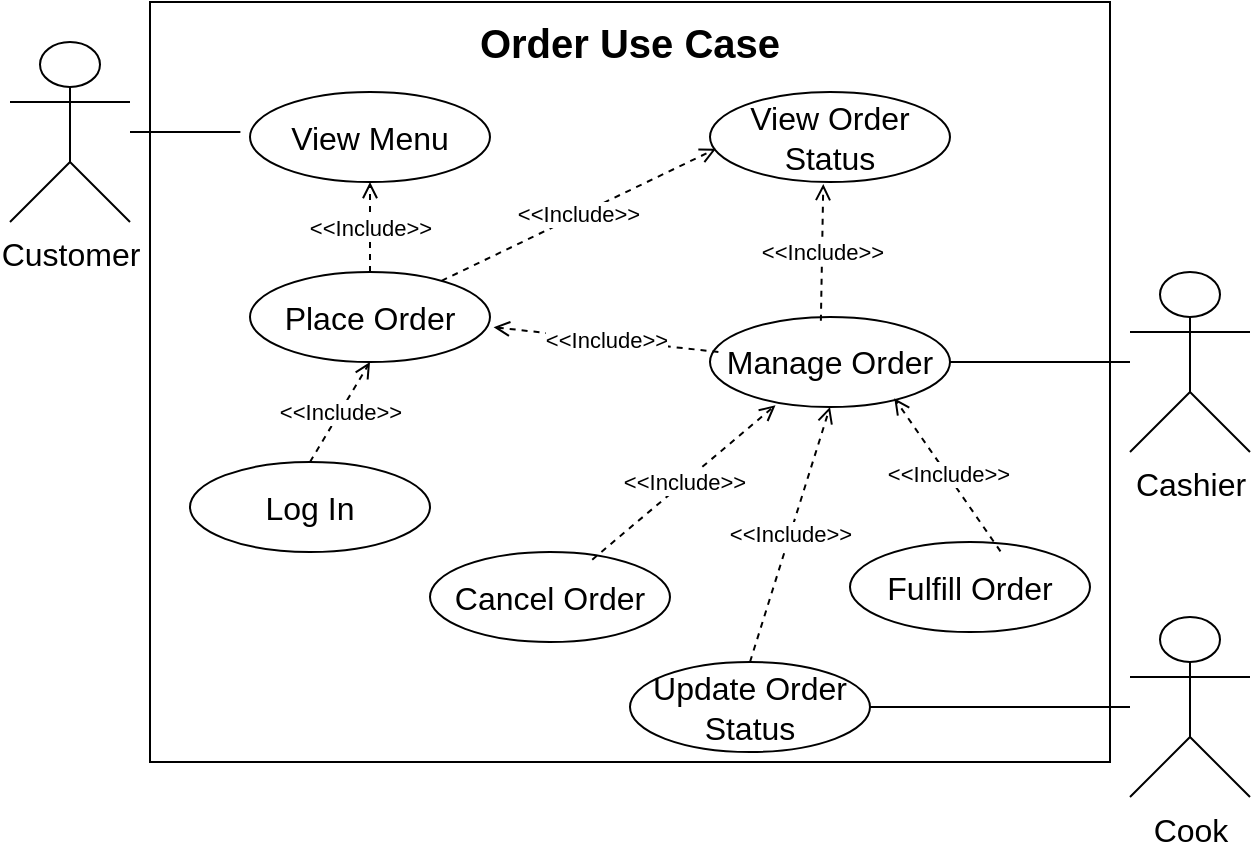 <mxfile version="13.8.5" type="github">
  <diagram id="SooPUV1iHjKnMUnZJsRy" name="Page-1">
    <mxGraphModel dx="981" dy="526" grid="1" gridSize="10" guides="1" tooltips="1" connect="1" arrows="1" fold="1" page="1" pageScale="1" pageWidth="850" pageHeight="1100" math="0" shadow="0">
      <root>
        <mxCell id="0" />
        <mxCell id="1" parent="0" />
        <mxCell id="xJBS4GrewcjU4kg51hlo-1" value="" style="rounded=0;whiteSpace=wrap;html=1;" vertex="1" parent="1">
          <mxGeometry x="200" y="120" width="480" height="380" as="geometry" />
        </mxCell>
        <mxCell id="xJBS4GrewcjU4kg51hlo-2" value="&lt;font style=&quot;font-size: 20px&quot;&gt;Order Use Case&lt;br&gt;&lt;/font&gt;" style="text;html=1;strokeColor=none;fillColor=none;align=center;verticalAlign=middle;whiteSpace=wrap;rounded=0;fontStyle=1" vertex="1" parent="1">
          <mxGeometry x="361.25" y="130" width="157.5" height="20" as="geometry" />
        </mxCell>
        <mxCell id="xJBS4GrewcjU4kg51hlo-8" style="edgeStyle=orthogonalEdgeStyle;rounded=0;orthogonalLoop=1;jettySize=auto;html=1;entryX=-0.04;entryY=0.445;entryDx=0;entryDy=0;entryPerimeter=0;endArrow=none;endFill=0;" edge="1" parent="1" source="xJBS4GrewcjU4kg51hlo-3" target="xJBS4GrewcjU4kg51hlo-4">
          <mxGeometry relative="1" as="geometry" />
        </mxCell>
        <mxCell id="xJBS4GrewcjU4kg51hlo-3" value="&lt;font style=&quot;font-size: 16px&quot;&gt;Customer&lt;/font&gt;" style="shape=umlActor;verticalLabelPosition=bottom;verticalAlign=top;html=1;outlineConnect=0;" vertex="1" parent="1">
          <mxGeometry x="130" y="140" width="60" height="90" as="geometry" />
        </mxCell>
        <mxCell id="xJBS4GrewcjU4kg51hlo-4" value="&lt;font style=&quot;font-size: 16px&quot;&gt;View Menu&lt;/font&gt;" style="ellipse;whiteSpace=wrap;html=1;" vertex="1" parent="1">
          <mxGeometry x="250" y="165" width="120" height="45" as="geometry" />
        </mxCell>
        <mxCell id="xJBS4GrewcjU4kg51hlo-32" style="edgeStyle=orthogonalEdgeStyle;rounded=0;orthogonalLoop=1;jettySize=auto;html=1;entryX=1;entryY=0.5;entryDx=0;entryDy=0;endArrow=none;endFill=0;" edge="1" parent="1" source="xJBS4GrewcjU4kg51hlo-11" target="xJBS4GrewcjU4kg51hlo-18">
          <mxGeometry relative="1" as="geometry" />
        </mxCell>
        <mxCell id="xJBS4GrewcjU4kg51hlo-11" value="&lt;font style=&quot;font-size: 16px&quot;&gt;Cook&lt;/font&gt;" style="shape=umlActor;verticalLabelPosition=bottom;verticalAlign=top;html=1;outlineConnect=0;" vertex="1" parent="1">
          <mxGeometry x="690" y="427.5" width="60" height="90" as="geometry" />
        </mxCell>
        <mxCell id="xJBS4GrewcjU4kg51hlo-12" value="&lt;font style=&quot;font-size: 16px&quot;&gt;Log In&lt;/font&gt;" style="ellipse;whiteSpace=wrap;html=1;" vertex="1" parent="1">
          <mxGeometry x="220" y="350" width="120" height="45" as="geometry" />
        </mxCell>
        <mxCell id="xJBS4GrewcjU4kg51hlo-23" value="&amp;lt;&amp;lt;Include&amp;gt;&amp;gt;" style="edgeStyle=orthogonalEdgeStyle;rounded=0;orthogonalLoop=1;jettySize=auto;html=1;exitX=0.5;exitY=0;exitDx=0;exitDy=0;entryX=0.5;entryY=1;entryDx=0;entryDy=0;endArrow=open;endFill=0;dashed=1;" edge="1" parent="1" source="xJBS4GrewcjU4kg51hlo-13" target="xJBS4GrewcjU4kg51hlo-4">
          <mxGeometry relative="1" as="geometry" />
        </mxCell>
        <mxCell id="xJBS4GrewcjU4kg51hlo-13" value="&lt;font style=&quot;font-size: 16px&quot;&gt;Place Order&lt;/font&gt;" style="ellipse;whiteSpace=wrap;html=1;" vertex="1" parent="1">
          <mxGeometry x="250" y="255" width="120" height="45" as="geometry" />
        </mxCell>
        <mxCell id="xJBS4GrewcjU4kg51hlo-14" value="&lt;font style=&quot;font-size: 16px&quot;&gt;View Order Status&lt;/font&gt;" style="ellipse;whiteSpace=wrap;html=1;" vertex="1" parent="1">
          <mxGeometry x="480" y="165" width="120" height="45" as="geometry" />
        </mxCell>
        <mxCell id="xJBS4GrewcjU4kg51hlo-15" value="&lt;font style=&quot;font-size: 16px&quot;&gt;Manage Order&lt;/font&gt;" style="ellipse;whiteSpace=wrap;html=1;" vertex="1" parent="1">
          <mxGeometry x="480" y="277.5" width="120" height="45" as="geometry" />
        </mxCell>
        <mxCell id="xJBS4GrewcjU4kg51hlo-18" value="&lt;font style=&quot;font-size: 16px&quot;&gt;Update Order Status&lt;/font&gt;" style="ellipse;whiteSpace=wrap;html=1;" vertex="1" parent="1">
          <mxGeometry x="440" y="450" width="120" height="45" as="geometry" />
        </mxCell>
        <mxCell id="xJBS4GrewcjU4kg51hlo-19" value="&lt;font style=&quot;font-size: 16px&quot;&gt;Fulfill Order&lt;/font&gt;" style="ellipse;whiteSpace=wrap;html=1;" vertex="1" parent="1">
          <mxGeometry x="550" y="390" width="120" height="45" as="geometry" />
        </mxCell>
        <mxCell id="xJBS4GrewcjU4kg51hlo-20" value="&lt;font style=&quot;font-size: 16px&quot;&gt;Cancel Order&lt;/font&gt;" style="ellipse;whiteSpace=wrap;html=1;" vertex="1" parent="1">
          <mxGeometry x="340" y="395" width="120" height="45" as="geometry" />
        </mxCell>
        <mxCell id="xJBS4GrewcjU4kg51hlo-24" value="&amp;lt;&amp;lt;Include&amp;gt;&amp;gt;" style="rounded=0;orthogonalLoop=1;jettySize=auto;html=1;exitX=0.5;exitY=0;exitDx=0;exitDy=0;entryX=0.5;entryY=1;entryDx=0;entryDy=0;endArrow=open;endFill=0;dashed=1;" edge="1" parent="1" source="xJBS4GrewcjU4kg51hlo-12" target="xJBS4GrewcjU4kg51hlo-13">
          <mxGeometry relative="1" as="geometry">
            <mxPoint x="439.8" y="395" as="sourcePoint" />
            <mxPoint x="439.8" y="350" as="targetPoint" />
          </mxGeometry>
        </mxCell>
        <mxCell id="xJBS4GrewcjU4kg51hlo-26" value="&amp;lt;&amp;lt;Include&amp;gt;&amp;gt;" style="rounded=0;orthogonalLoop=1;jettySize=auto;html=1;exitX=0.798;exitY=0.098;exitDx=0;exitDy=0;entryX=0.025;entryY=0.631;entryDx=0;entryDy=0;endArrow=open;endFill=0;dashed=1;exitPerimeter=0;entryPerimeter=0;" edge="1" parent="1" source="xJBS4GrewcjU4kg51hlo-13" target="xJBS4GrewcjU4kg51hlo-14">
          <mxGeometry relative="1" as="geometry">
            <mxPoint x="490" y="400" as="sourcePoint" />
            <mxPoint x="520" y="350" as="targetPoint" />
          </mxGeometry>
        </mxCell>
        <mxCell id="xJBS4GrewcjU4kg51hlo-27" value="&amp;lt;&amp;lt;Include&amp;gt;&amp;gt;" style="rounded=0;orthogonalLoop=1;jettySize=auto;html=1;exitX=0.462;exitY=0.042;exitDx=0;exitDy=0;entryX=0.472;entryY=1.022;entryDx=0;entryDy=0;endArrow=open;endFill=0;dashed=1;exitPerimeter=0;entryPerimeter=0;" edge="1" parent="1" source="xJBS4GrewcjU4kg51hlo-15" target="xJBS4GrewcjU4kg51hlo-14">
          <mxGeometry relative="1" as="geometry">
            <mxPoint x="550" y="460" as="sourcePoint" />
            <mxPoint x="580" y="410" as="targetPoint" />
          </mxGeometry>
        </mxCell>
        <mxCell id="xJBS4GrewcjU4kg51hlo-28" value="&amp;lt;&amp;lt;Include&amp;gt;&amp;gt;" style="rounded=0;orthogonalLoop=1;jettySize=auto;html=1;exitX=0.035;exitY=0.389;exitDx=0;exitDy=0;entryX=1.015;entryY=0.613;entryDx=0;entryDy=0;endArrow=open;endFill=0;dashed=1;exitPerimeter=0;entryPerimeter=0;" edge="1" parent="1" source="xJBS4GrewcjU4kg51hlo-15" target="xJBS4GrewcjU4kg51hlo-13">
          <mxGeometry relative="1" as="geometry">
            <mxPoint x="400.0" y="368.4" as="sourcePoint" />
            <mxPoint x="401.2" y="300" as="targetPoint" />
          </mxGeometry>
        </mxCell>
        <mxCell id="xJBS4GrewcjU4kg51hlo-29" value="&amp;lt;&amp;lt;Include&amp;gt;&amp;gt;" style="rounded=0;orthogonalLoop=1;jettySize=auto;html=1;exitX=0.627;exitY=0.104;exitDx=0;exitDy=0;entryX=0.768;entryY=0.903;entryDx=0;entryDy=0;endArrow=open;endFill=0;dashed=1;exitPerimeter=0;entryPerimeter=0;" edge="1" parent="1" source="xJBS4GrewcjU4kg51hlo-19" target="xJBS4GrewcjU4kg51hlo-15">
          <mxGeometry relative="1" as="geometry">
            <mxPoint x="370.0" y="498.4" as="sourcePoint" />
            <mxPoint x="371.2" y="430" as="targetPoint" />
          </mxGeometry>
        </mxCell>
        <mxCell id="xJBS4GrewcjU4kg51hlo-31" style="edgeStyle=orthogonalEdgeStyle;rounded=0;orthogonalLoop=1;jettySize=auto;html=1;entryX=1;entryY=0.5;entryDx=0;entryDy=0;endArrow=none;endFill=0;" edge="1" parent="1" source="xJBS4GrewcjU4kg51hlo-30" target="xJBS4GrewcjU4kg51hlo-15">
          <mxGeometry relative="1" as="geometry" />
        </mxCell>
        <mxCell id="xJBS4GrewcjU4kg51hlo-30" value="&lt;span style=&quot;font-size: 16px&quot;&gt;Cashier&lt;/span&gt;" style="shape=umlActor;verticalLabelPosition=bottom;verticalAlign=top;html=1;outlineConnect=0;" vertex="1" parent="1">
          <mxGeometry x="690" y="255" width="60" height="90" as="geometry" />
        </mxCell>
        <mxCell id="xJBS4GrewcjU4kg51hlo-33" value="&amp;lt;&amp;lt;Include&amp;gt;&amp;gt;" style="rounded=0;orthogonalLoop=1;jettySize=auto;html=1;exitX=0.676;exitY=0.085;exitDx=0;exitDy=0;entryX=0.273;entryY=0.98;entryDx=0;entryDy=0;endArrow=open;endFill=0;dashed=1;exitPerimeter=0;entryPerimeter=0;" edge="1" parent="1" source="xJBS4GrewcjU4kg51hlo-20" target="xJBS4GrewcjU4kg51hlo-15">
          <mxGeometry relative="1" as="geometry">
            <mxPoint x="380" y="508.4" as="sourcePoint" />
            <mxPoint x="381.2" y="440.0" as="targetPoint" />
          </mxGeometry>
        </mxCell>
        <mxCell id="xJBS4GrewcjU4kg51hlo-34" value="&amp;lt;&amp;lt;Include&amp;gt;&amp;gt;" style="rounded=0;orthogonalLoop=1;jettySize=auto;html=1;exitX=0.5;exitY=0;exitDx=0;exitDy=0;entryX=0.5;entryY=1;entryDx=0;entryDy=0;endArrow=open;endFill=0;dashed=1;" edge="1" parent="1" source="xJBS4GrewcjU4kg51hlo-18" target="xJBS4GrewcjU4kg51hlo-15">
          <mxGeometry relative="1" as="geometry">
            <mxPoint x="390" y="518.4" as="sourcePoint" />
            <mxPoint x="391.2" y="450.0" as="targetPoint" />
          </mxGeometry>
        </mxCell>
      </root>
    </mxGraphModel>
  </diagram>
</mxfile>
